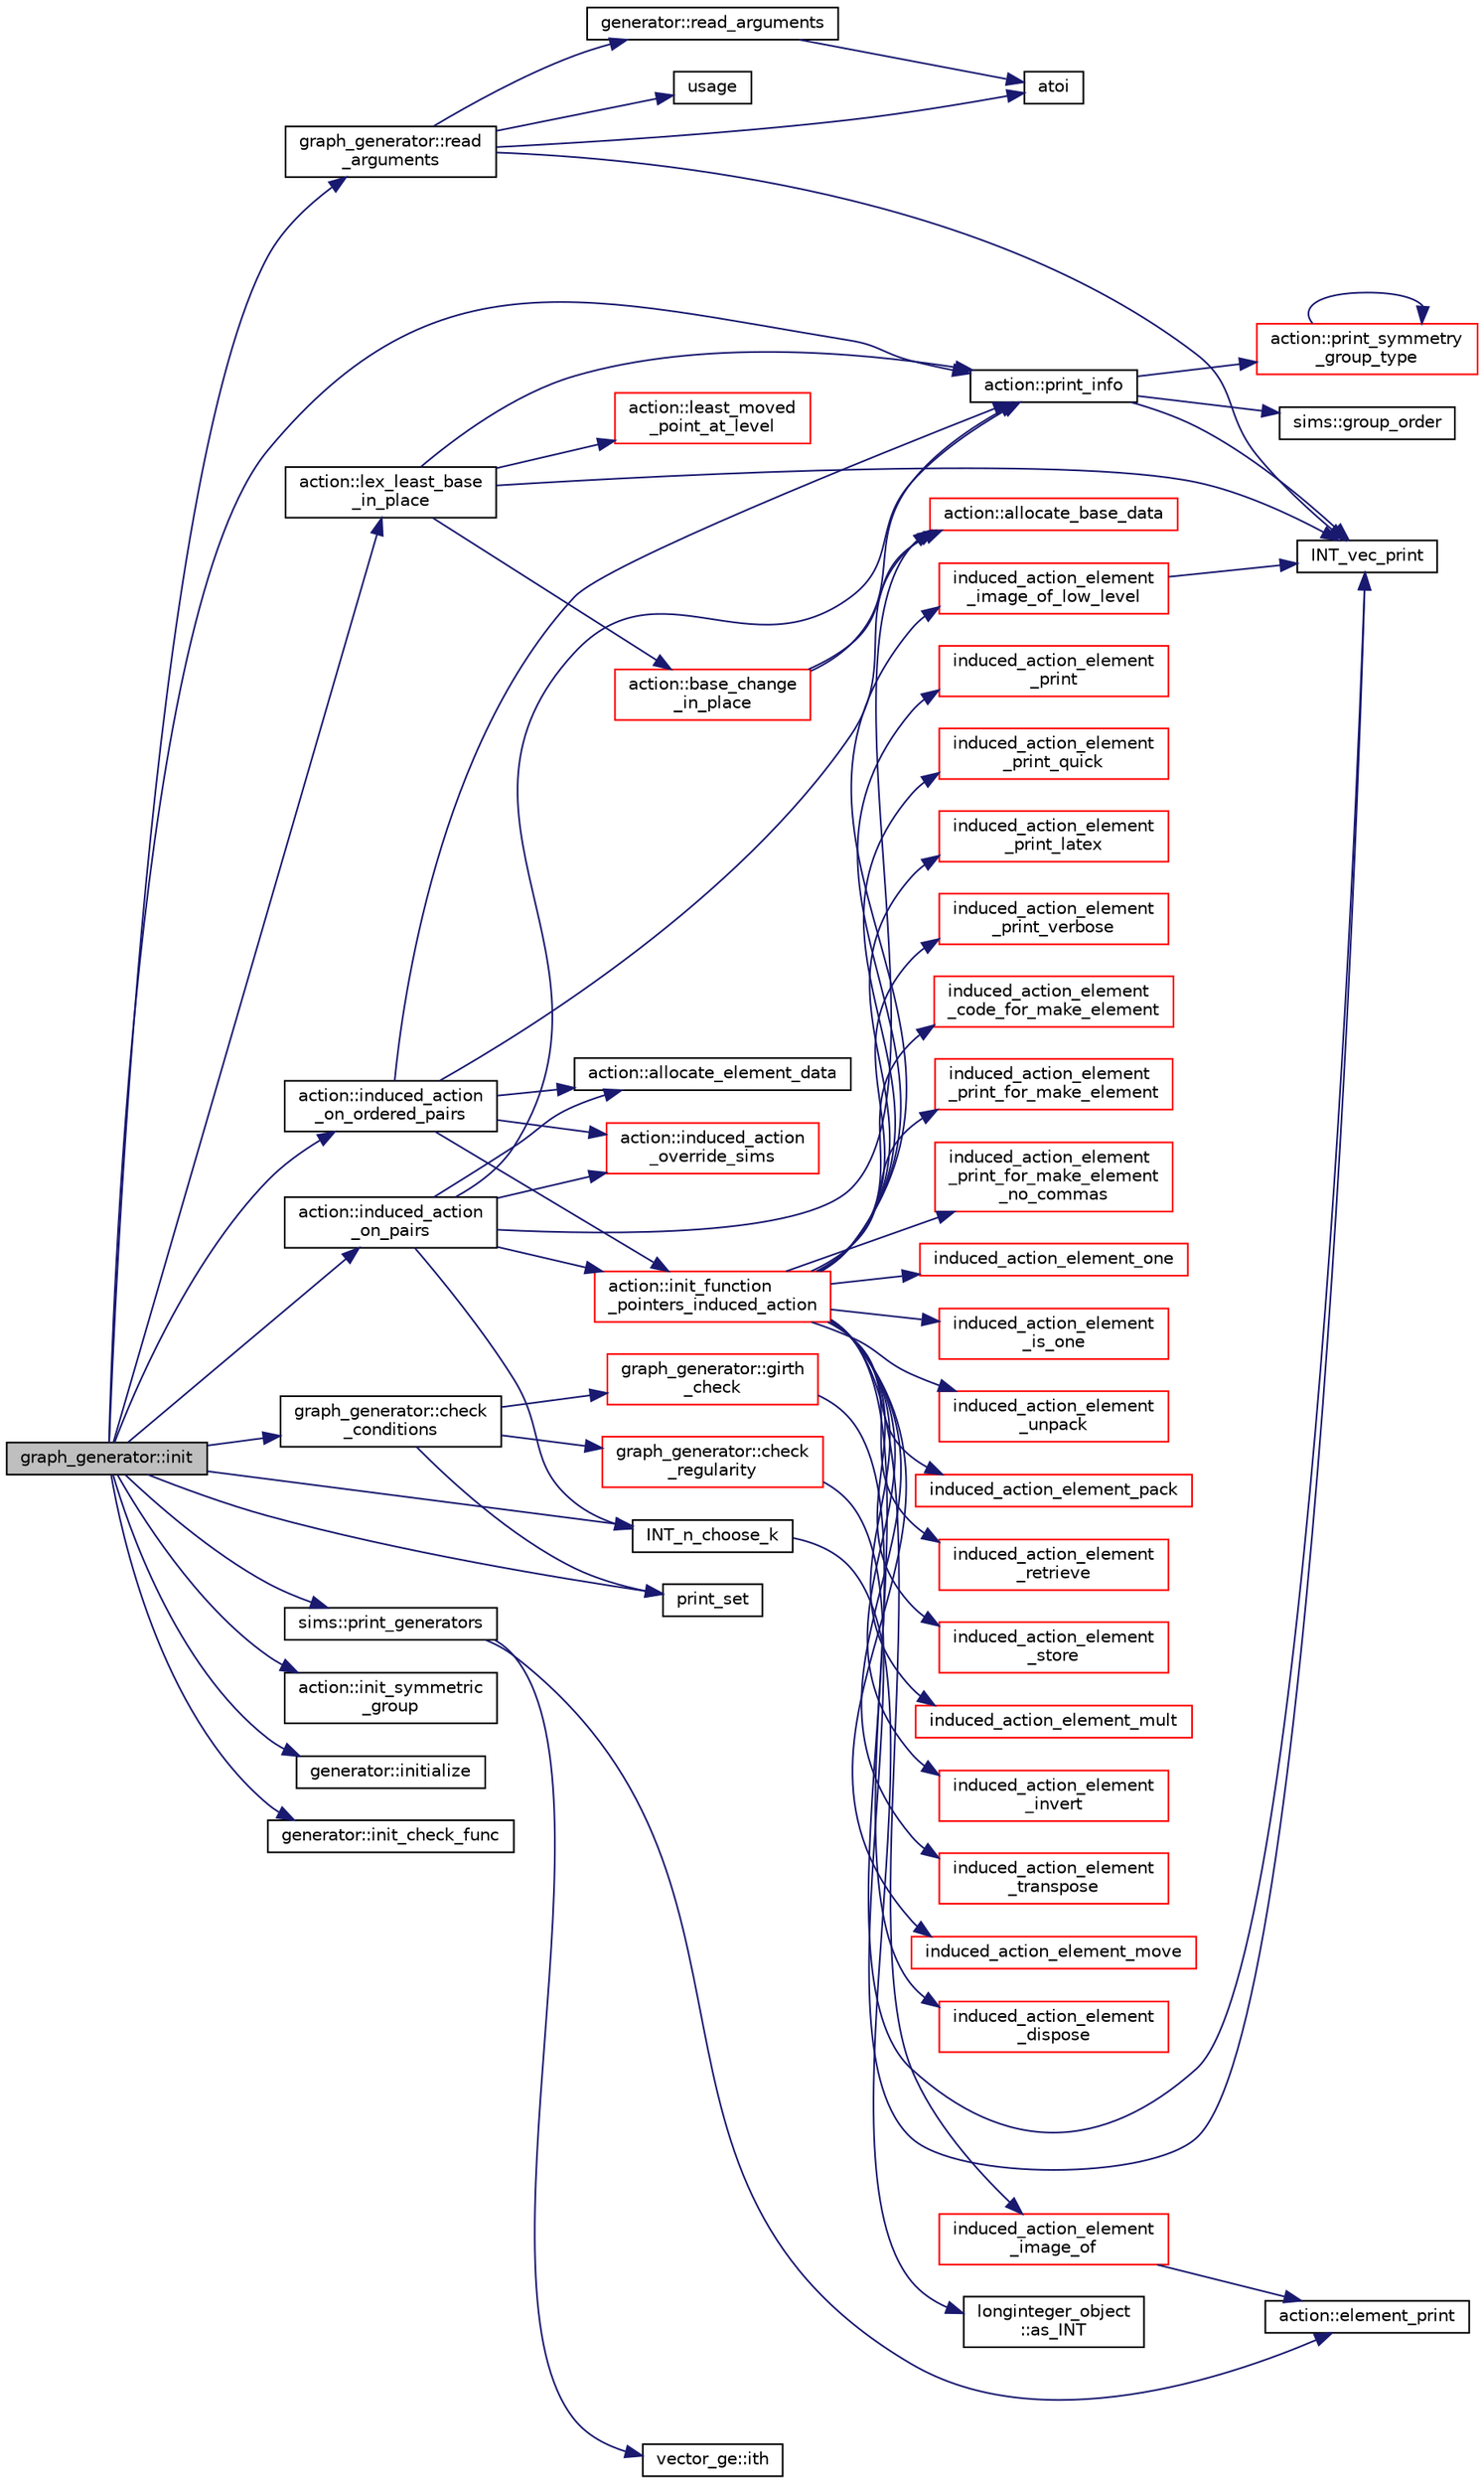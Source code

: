 digraph "graph_generator::init"
{
  edge [fontname="Helvetica",fontsize="10",labelfontname="Helvetica",labelfontsize="10"];
  node [fontname="Helvetica",fontsize="10",shape=record];
  rankdir="LR";
  Node117 [label="graph_generator::init",height=0.2,width=0.4,color="black", fillcolor="grey75", style="filled", fontcolor="black"];
  Node117 -> Node118 [color="midnightblue",fontsize="10",style="solid",fontname="Helvetica"];
  Node118 [label="graph_generator::read\l_arguments",height=0.2,width=0.4,color="black", fillcolor="white", style="filled",URL="$d9/d91/classgraph__generator.html#a4d4c4f3feccde9f3162bd342b0bf4800"];
  Node118 -> Node119 [color="midnightblue",fontsize="10",style="solid",fontname="Helvetica"];
  Node119 [label="usage",height=0.2,width=0.4,color="black", fillcolor="white", style="filled",URL="$de/d2d/graph_2graph_8_c.html#a4f6af65d82bb5ceda6c2bdbee492b8f8"];
  Node118 -> Node120 [color="midnightblue",fontsize="10",style="solid",fontname="Helvetica"];
  Node120 [label="generator::read_arguments",height=0.2,width=0.4,color="black", fillcolor="white", style="filled",URL="$d7/d73/classgenerator.html#a4eab346c8d3b5de5bb83578bfb4a15c5"];
  Node120 -> Node121 [color="midnightblue",fontsize="10",style="solid",fontname="Helvetica"];
  Node121 [label="atoi",height=0.2,width=0.4,color="black", fillcolor="white", style="filled",URL="$d9/d60/discreta_8h.html#ad0ac71cbcb495289e474437d6b7d7fac"];
  Node118 -> Node121 [color="midnightblue",fontsize="10",style="solid",fontname="Helvetica"];
  Node118 -> Node122 [color="midnightblue",fontsize="10",style="solid",fontname="Helvetica"];
  Node122 [label="INT_vec_print",height=0.2,width=0.4,color="black", fillcolor="white", style="filled",URL="$df/dbf/sajeeb_8_c.html#a79a5901af0b47dd0d694109543c027fe"];
  Node117 -> Node123 [color="midnightblue",fontsize="10",style="solid",fontname="Helvetica"];
  Node123 [label="INT_n_choose_k",height=0.2,width=0.4,color="black", fillcolor="white", style="filled",URL="$d2/d7c/combinatorics_8_c.html#aa74adc702e59feadb839f44c0aaec8f6"];
  Node123 -> Node124 [color="midnightblue",fontsize="10",style="solid",fontname="Helvetica"];
  Node124 [label="longinteger_object\l::as_INT",height=0.2,width=0.4,color="black", fillcolor="white", style="filled",URL="$dd/d7e/classlonginteger__object.html#afb992d4679a6741acc63c8bcba27971e"];
  Node117 -> Node125 [color="midnightblue",fontsize="10",style="solid",fontname="Helvetica"];
  Node125 [label="action::init_symmetric\l_group",height=0.2,width=0.4,color="black", fillcolor="white", style="filled",URL="$d2/d86/classaction.html#ac6d0d7bdfba9eb39febe3c2f0bd38281"];
  Node117 -> Node126 [color="midnightblue",fontsize="10",style="solid",fontname="Helvetica"];
  Node126 [label="sims::print_generators",height=0.2,width=0.4,color="black", fillcolor="white", style="filled",URL="$d9/df3/classsims.html#a49dfebd7ef9b23cb3c1264bc462f2233"];
  Node126 -> Node127 [color="midnightblue",fontsize="10",style="solid",fontname="Helvetica"];
  Node127 [label="action::element_print",height=0.2,width=0.4,color="black", fillcolor="white", style="filled",URL="$d2/d86/classaction.html#ae38c3ef3c1125213733d63c6fc3c40cd"];
  Node126 -> Node128 [color="midnightblue",fontsize="10",style="solid",fontname="Helvetica"];
  Node128 [label="vector_ge::ith",height=0.2,width=0.4,color="black", fillcolor="white", style="filled",URL="$d4/d6e/classvector__ge.html#a1ff002e8b746a9beb119d57dcd4a15ff"];
  Node117 -> Node129 [color="midnightblue",fontsize="10",style="solid",fontname="Helvetica"];
  Node129 [label="action::induced_action\l_on_ordered_pairs",height=0.2,width=0.4,color="black", fillcolor="white", style="filled",URL="$d2/d86/classaction.html#ad290e0cc115881e0b9ddab7f7071975e"];
  Node129 -> Node130 [color="midnightblue",fontsize="10",style="solid",fontname="Helvetica"];
  Node130 [label="action::init_function\l_pointers_induced_action",height=0.2,width=0.4,color="red", fillcolor="white", style="filled",URL="$d2/d86/classaction.html#a3b9287d084b24f7a3b9532a7589c58de"];
  Node130 -> Node131 [color="midnightblue",fontsize="10",style="solid",fontname="Helvetica"];
  Node131 [label="induced_action_element\l_image_of",height=0.2,width=0.4,color="red", fillcolor="white", style="filled",URL="$dc/dd4/group__actions_8h.html#a821850d6c3988dd122de0489cd36f0f0"];
  Node131 -> Node127 [color="midnightblue",fontsize="10",style="solid",fontname="Helvetica"];
  Node130 -> Node532 [color="midnightblue",fontsize="10",style="solid",fontname="Helvetica"];
  Node532 [label="induced_action_element\l_image_of_low_level",height=0.2,width=0.4,color="red", fillcolor="white", style="filled",URL="$dc/dd4/group__actions_8h.html#aa4bc5f68829829d9a41223c260c658c5"];
  Node532 -> Node122 [color="midnightblue",fontsize="10",style="solid",fontname="Helvetica"];
  Node130 -> Node534 [color="midnightblue",fontsize="10",style="solid",fontname="Helvetica"];
  Node534 [label="induced_action_element_one",height=0.2,width=0.4,color="red", fillcolor="white", style="filled",URL="$dc/dd4/group__actions_8h.html#a11ad8abff8304e30e16403a1975a8aab"];
  Node130 -> Node536 [color="midnightblue",fontsize="10",style="solid",fontname="Helvetica"];
  Node536 [label="induced_action_element\l_is_one",height=0.2,width=0.4,color="red", fillcolor="white", style="filled",URL="$dc/dd4/group__actions_8h.html#aadb6a2b56e25c82dd455de09bb4bda82"];
  Node130 -> Node540 [color="midnightblue",fontsize="10",style="solid",fontname="Helvetica"];
  Node540 [label="induced_action_element\l_unpack",height=0.2,width=0.4,color="red", fillcolor="white", style="filled",URL="$dc/dd4/group__actions_8h.html#a99c6ddc3d11eeccddf87ca23badd1890"];
  Node130 -> Node543 [color="midnightblue",fontsize="10",style="solid",fontname="Helvetica"];
  Node543 [label="induced_action_element_pack",height=0.2,width=0.4,color="red", fillcolor="white", style="filled",URL="$dc/dd4/group__actions_8h.html#aa80cbe650affcff950137367a431715f"];
  Node130 -> Node546 [color="midnightblue",fontsize="10",style="solid",fontname="Helvetica"];
  Node546 [label="induced_action_element\l_retrieve",height=0.2,width=0.4,color="red", fillcolor="white", style="filled",URL="$dc/dd4/group__actions_8h.html#a9e51f4ab67af75d0a12a3eb7f211a5b4"];
  Node130 -> Node552 [color="midnightblue",fontsize="10",style="solid",fontname="Helvetica"];
  Node552 [label="induced_action_element\l_store",height=0.2,width=0.4,color="red", fillcolor="white", style="filled",URL="$dc/dd4/group__actions_8h.html#a23d42fb239ba7e886b1fb9fc96f1a3be"];
  Node130 -> Node559 [color="midnightblue",fontsize="10",style="solid",fontname="Helvetica"];
  Node559 [label="induced_action_element_mult",height=0.2,width=0.4,color="red", fillcolor="white", style="filled",URL="$dc/dd4/group__actions_8h.html#a7b00701d128922145960b4c15307113c"];
  Node130 -> Node561 [color="midnightblue",fontsize="10",style="solid",fontname="Helvetica"];
  Node561 [label="induced_action_element\l_invert",height=0.2,width=0.4,color="red", fillcolor="white", style="filled",URL="$dc/dd4/group__actions_8h.html#a9b7e3c76b30897cb2b62a974e063ce12"];
  Node130 -> Node563 [color="midnightblue",fontsize="10",style="solid",fontname="Helvetica"];
  Node563 [label="induced_action_element\l_transpose",height=0.2,width=0.4,color="red", fillcolor="white", style="filled",URL="$dc/dd4/group__actions_8h.html#ad1379970ade84fe3a44f26f5ec500db4"];
  Node130 -> Node566 [color="midnightblue",fontsize="10",style="solid",fontname="Helvetica"];
  Node566 [label="induced_action_element_move",height=0.2,width=0.4,color="red", fillcolor="white", style="filled",URL="$dc/dd4/group__actions_8h.html#a7b319593ee737d9c1ab5bc6223377541"];
  Node130 -> Node568 [color="midnightblue",fontsize="10",style="solid",fontname="Helvetica"];
  Node568 [label="induced_action_element\l_dispose",height=0.2,width=0.4,color="red", fillcolor="white", style="filled",URL="$dc/dd4/group__actions_8h.html#a5bf4e1daf5b0e799af9e065ab8046f99"];
  Node130 -> Node570 [color="midnightblue",fontsize="10",style="solid",fontname="Helvetica"];
  Node570 [label="induced_action_element\l_print",height=0.2,width=0.4,color="red", fillcolor="white", style="filled",URL="$dc/dd4/group__actions_8h.html#a670952bd230bf34b82f276deab684d23"];
  Node130 -> Node574 [color="midnightblue",fontsize="10",style="solid",fontname="Helvetica"];
  Node574 [label="induced_action_element\l_print_quick",height=0.2,width=0.4,color="red", fillcolor="white", style="filled",URL="$dc/dd4/group__actions_8h.html#a91760d711eca781aa4dbee22a5fc0168"];
  Node130 -> Node575 [color="midnightblue",fontsize="10",style="solid",fontname="Helvetica"];
  Node575 [label="induced_action_element\l_print_latex",height=0.2,width=0.4,color="red", fillcolor="white", style="filled",URL="$dc/dd4/group__actions_8h.html#a962508fbbbac127426c42fe5d0f147ab"];
  Node130 -> Node578 [color="midnightblue",fontsize="10",style="solid",fontname="Helvetica"];
  Node578 [label="induced_action_element\l_print_verbose",height=0.2,width=0.4,color="red", fillcolor="white", style="filled",URL="$dc/dd4/group__actions_8h.html#a647a452eeefdaed4834375175fec37fc"];
  Node130 -> Node580 [color="midnightblue",fontsize="10",style="solid",fontname="Helvetica"];
  Node580 [label="induced_action_element\l_code_for_make_element",height=0.2,width=0.4,color="red", fillcolor="white", style="filled",URL="$dc/dd4/group__actions_8h.html#af1c12dd980d376e72daaf9a383cebfdc"];
  Node130 -> Node582 [color="midnightblue",fontsize="10",style="solid",fontname="Helvetica"];
  Node582 [label="induced_action_element\l_print_for_make_element",height=0.2,width=0.4,color="red", fillcolor="white", style="filled",URL="$dc/dd4/group__actions_8h.html#ad7e7ef951b164a7084837401e3dbc400"];
  Node130 -> Node584 [color="midnightblue",fontsize="10",style="solid",fontname="Helvetica"];
  Node584 [label="induced_action_element\l_print_for_make_element\l_no_commas",height=0.2,width=0.4,color="red", fillcolor="white", style="filled",URL="$dc/dd4/group__actions_8h.html#ae151544128a85b12466172340404b955"];
  Node129 -> Node588 [color="midnightblue",fontsize="10",style="solid",fontname="Helvetica"];
  Node588 [label="action::allocate_base_data",height=0.2,width=0.4,color="red", fillcolor="white", style="filled",URL="$d2/d86/classaction.html#a345fa8dfbb60c8a100ab4dd80a966b1b"];
  Node129 -> Node591 [color="midnightblue",fontsize="10",style="solid",fontname="Helvetica"];
  Node591 [label="action::allocate_element_data",height=0.2,width=0.4,color="black", fillcolor="white", style="filled",URL="$d2/d86/classaction.html#adc5f98db8315bfd17fcd2fbb437d8f60"];
  Node129 -> Node592 [color="midnightblue",fontsize="10",style="solid",fontname="Helvetica"];
  Node592 [label="action::induced_action\l_override_sims",height=0.2,width=0.4,color="red", fillcolor="white", style="filled",URL="$d2/d86/classaction.html#ac8cc7d4543f6ef75a04777bd82ca244b"];
  Node129 -> Node594 [color="midnightblue",fontsize="10",style="solid",fontname="Helvetica"];
  Node594 [label="action::print_info",height=0.2,width=0.4,color="black", fillcolor="white", style="filled",URL="$d2/d86/classaction.html#a6f89e493e5c5a32e5c3b8963d438ce86"];
  Node594 -> Node232 [color="midnightblue",fontsize="10",style="solid",fontname="Helvetica"];
  Node232 [label="action::print_symmetry\l_group_type",height=0.2,width=0.4,color="red", fillcolor="white", style="filled",URL="$d2/d86/classaction.html#aed811766c7e64fe2c853df8b0b67aa6e"];
  Node232 -> Node232 [color="midnightblue",fontsize="10",style="solid",fontname="Helvetica"];
  Node594 -> Node122 [color="midnightblue",fontsize="10",style="solid",fontname="Helvetica"];
  Node594 -> Node595 [color="midnightblue",fontsize="10",style="solid",fontname="Helvetica"];
  Node595 [label="sims::group_order",height=0.2,width=0.4,color="black", fillcolor="white", style="filled",URL="$d9/df3/classsims.html#aa442445175656570fa35febbe790efad"];
  Node117 -> Node594 [color="midnightblue",fontsize="10",style="solid",fontname="Helvetica"];
  Node117 -> Node610 [color="midnightblue",fontsize="10",style="solid",fontname="Helvetica"];
  Node610 [label="action::induced_action\l_on_pairs",height=0.2,width=0.4,color="black", fillcolor="white", style="filled",URL="$d2/d86/classaction.html#a4b01c7b3cc749218e9dbd84b9fed90b3"];
  Node610 -> Node123 [color="midnightblue",fontsize="10",style="solid",fontname="Helvetica"];
  Node610 -> Node130 [color="midnightblue",fontsize="10",style="solid",fontname="Helvetica"];
  Node610 -> Node588 [color="midnightblue",fontsize="10",style="solid",fontname="Helvetica"];
  Node610 -> Node591 [color="midnightblue",fontsize="10",style="solid",fontname="Helvetica"];
  Node610 -> Node592 [color="midnightblue",fontsize="10",style="solid",fontname="Helvetica"];
  Node610 -> Node594 [color="midnightblue",fontsize="10",style="solid",fontname="Helvetica"];
  Node117 -> Node611 [color="midnightblue",fontsize="10",style="solid",fontname="Helvetica"];
  Node611 [label="action::lex_least_base\l_in_place",height=0.2,width=0.4,color="black", fillcolor="white", style="filled",URL="$d2/d86/classaction.html#a24c460a91daf89ab1994a4160623ccb4"];
  Node611 -> Node122 [color="midnightblue",fontsize="10",style="solid",fontname="Helvetica"];
  Node611 -> Node594 [color="midnightblue",fontsize="10",style="solid",fontname="Helvetica"];
  Node611 -> Node612 [color="midnightblue",fontsize="10",style="solid",fontname="Helvetica"];
  Node612 [label="action::least_moved\l_point_at_level",height=0.2,width=0.4,color="red", fillcolor="white", style="filled",URL="$d2/d86/classaction.html#ade162671419b094bb4af3cf4bd59c4e2"];
  Node611 -> Node614 [color="midnightblue",fontsize="10",style="solid",fontname="Helvetica"];
  Node614 [label="action::base_change\l_in_place",height=0.2,width=0.4,color="red", fillcolor="white", style="filled",URL="$d2/d86/classaction.html#a035960aa89ff1aec59f868c15fc63d50"];
  Node614 -> Node588 [color="midnightblue",fontsize="10",style="solid",fontname="Helvetica"];
  Node614 -> Node594 [color="midnightblue",fontsize="10",style="solid",fontname="Helvetica"];
  Node117 -> Node615 [color="midnightblue",fontsize="10",style="solid",fontname="Helvetica"];
  Node615 [label="generator::initialize",height=0.2,width=0.4,color="black", fillcolor="white", style="filled",URL="$d7/d73/classgenerator.html#af282f1bd802a758d990a7623af42d61c"];
  Node117 -> Node616 [color="midnightblue",fontsize="10",style="solid",fontname="Helvetica"];
  Node616 [label="generator::init_check_func",height=0.2,width=0.4,color="black", fillcolor="white", style="filled",URL="$d7/d73/classgenerator.html#aed44ec3121281f847612a646968f0894"];
  Node117 -> Node617 [color="midnightblue",fontsize="10",style="solid",fontname="Helvetica"];
  Node617 [label="graph_generator::check\l_conditions",height=0.2,width=0.4,color="black", fillcolor="white", style="filled",URL="$d9/d91/classgraph__generator.html#a0e74d900ad772c4f39500aa4eccbaee0"];
  Node617 -> Node618 [color="midnightblue",fontsize="10",style="solid",fontname="Helvetica"];
  Node618 [label="print_set",height=0.2,width=0.4,color="black", fillcolor="white", style="filled",URL="$d3/d82/graph__generator_8_c.html#a8c1a5fc71aea7ff31d181f0103196a24"];
  Node617 -> Node619 [color="midnightblue",fontsize="10",style="solid",fontname="Helvetica"];
  Node619 [label="graph_generator::check\l_regularity",height=0.2,width=0.4,color="red", fillcolor="white", style="filled",URL="$d9/d91/classgraph__generator.html#a8606511db2ddfc8c067160cf4e89afab"];
  Node619 -> Node122 [color="midnightblue",fontsize="10",style="solid",fontname="Helvetica"];
  Node617 -> Node621 [color="midnightblue",fontsize="10",style="solid",fontname="Helvetica"];
  Node621 [label="graph_generator::girth\l_check",height=0.2,width=0.4,color="red", fillcolor="white", style="filled",URL="$d9/d91/classgraph__generator.html#ac4952fda4ff10a97e36670ac21749cf0"];
  Node621 -> Node122 [color="midnightblue",fontsize="10",style="solid",fontname="Helvetica"];
  Node117 -> Node618 [color="midnightblue",fontsize="10",style="solid",fontname="Helvetica"];
}
